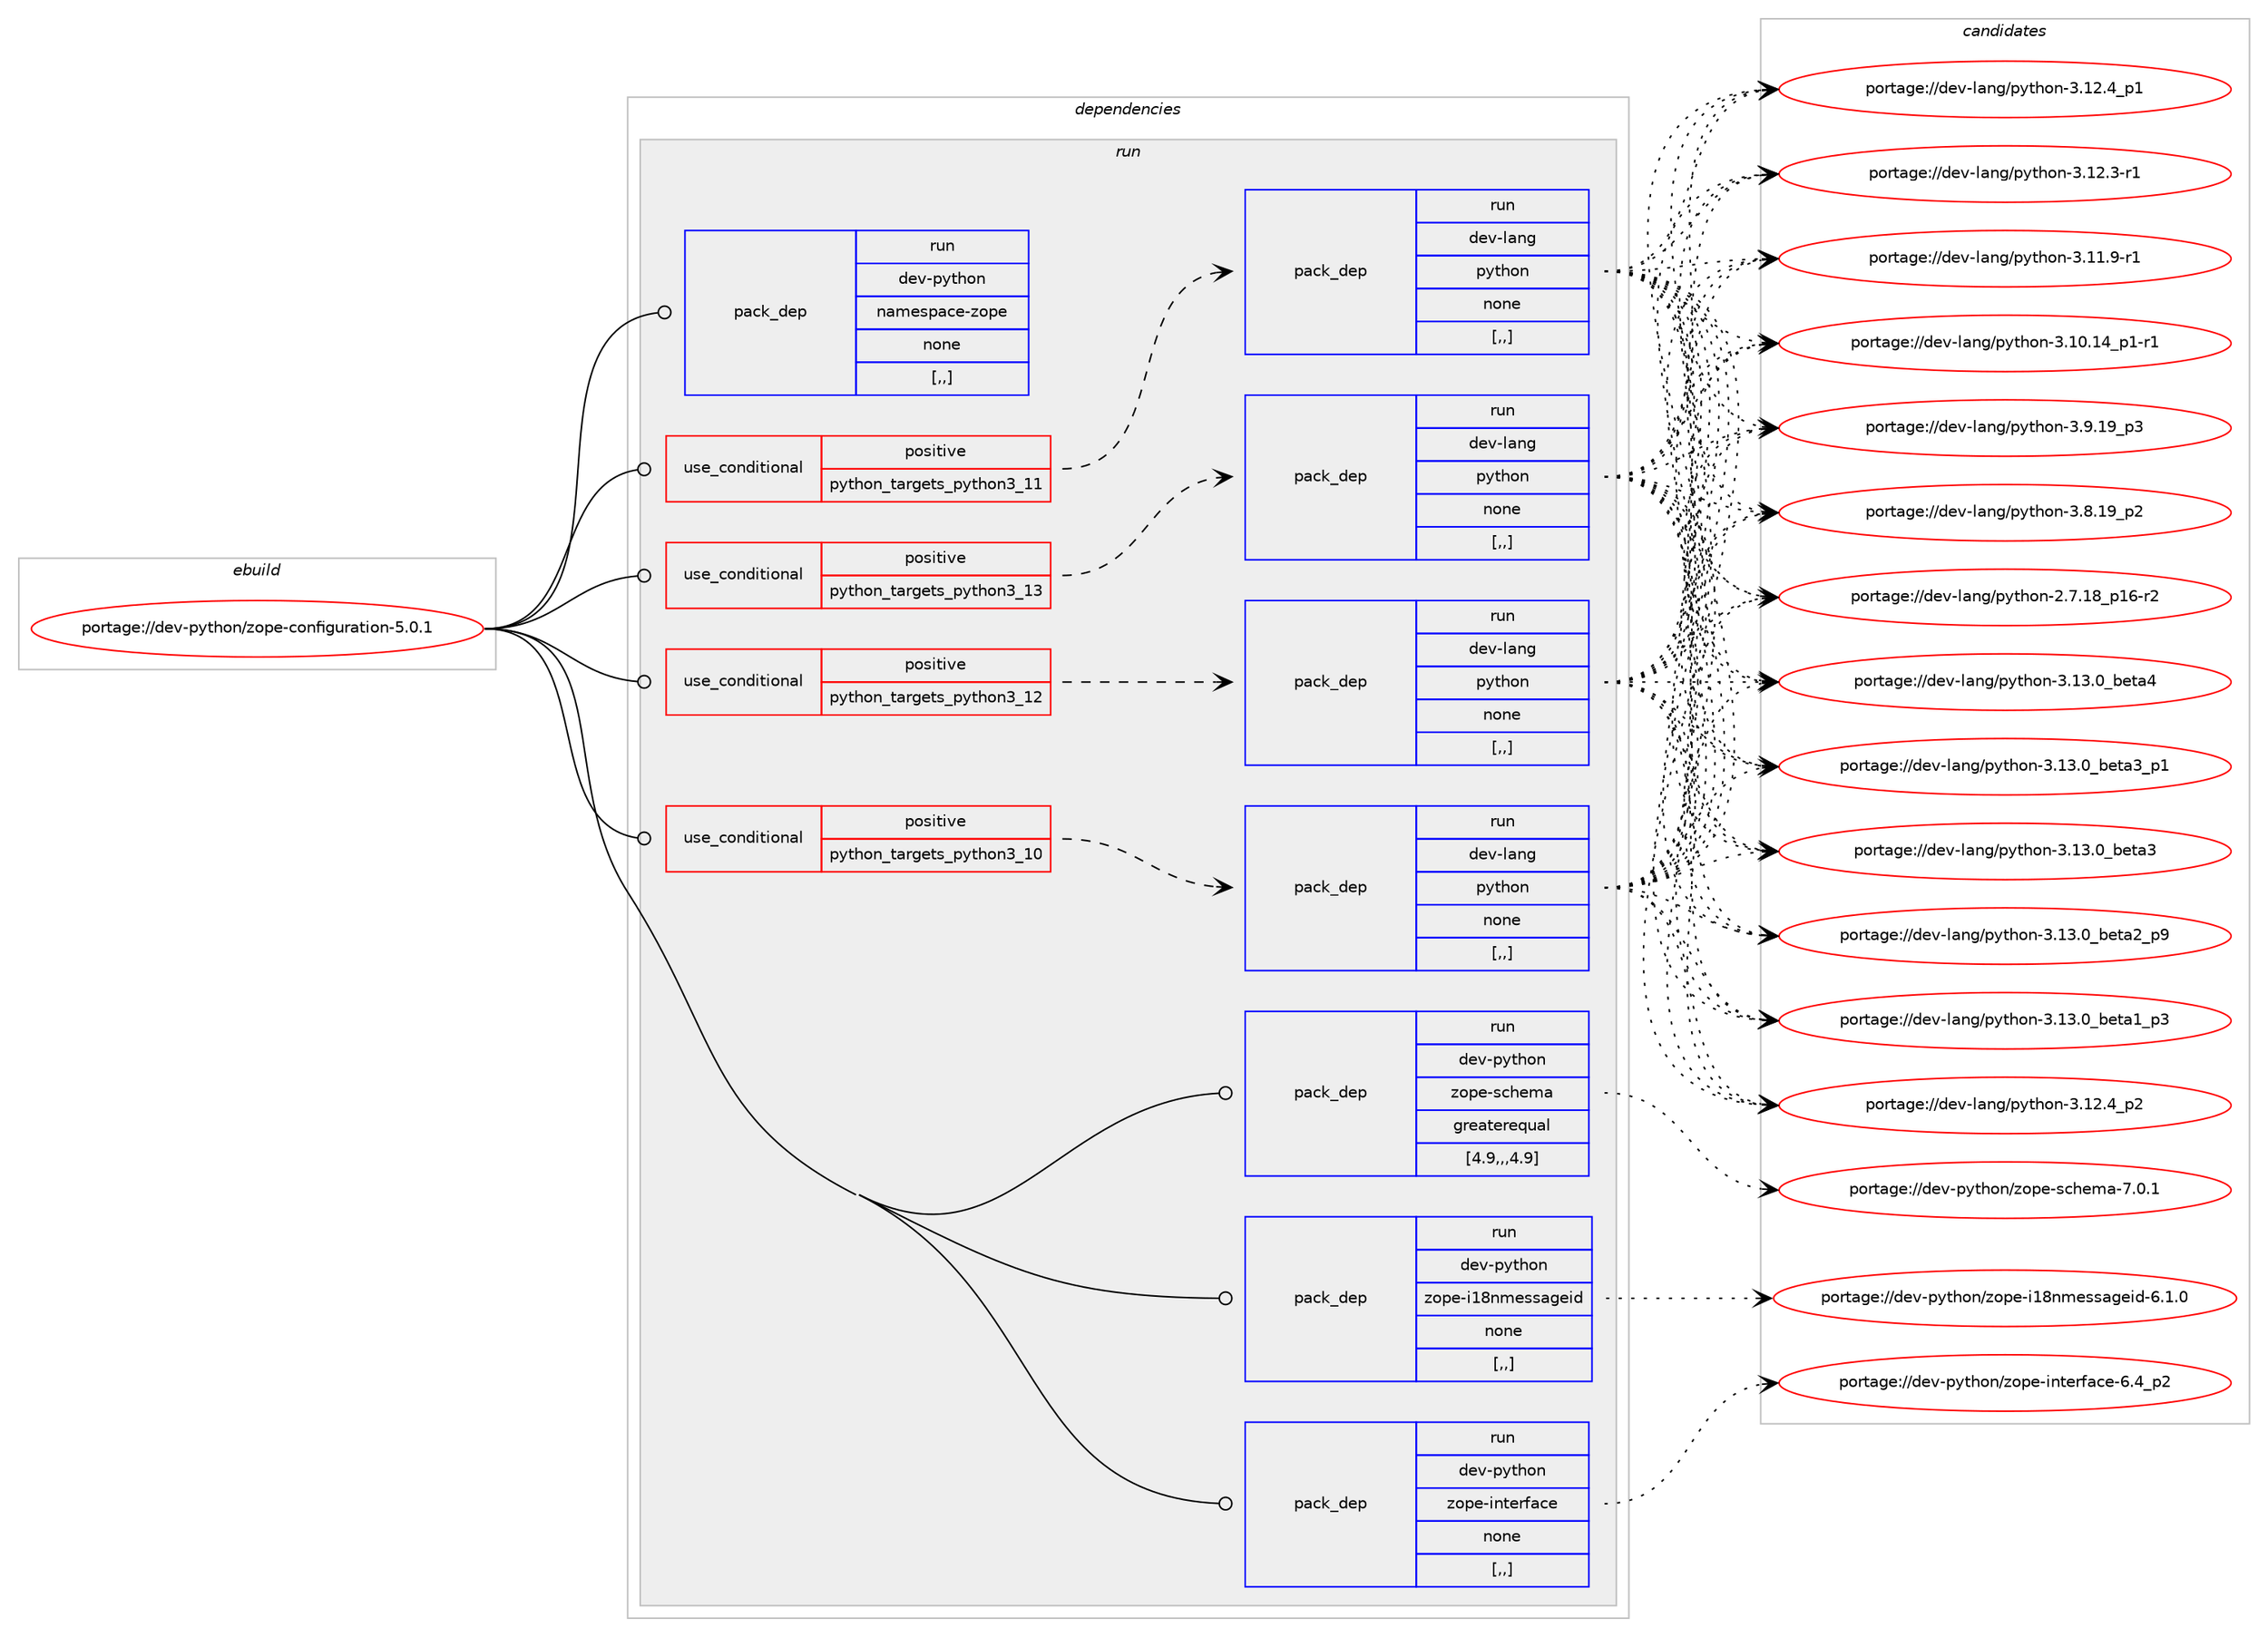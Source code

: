 digraph prolog {

# *************
# Graph options
# *************

newrank=true;
concentrate=true;
compound=true;
graph [rankdir=LR,fontname=Helvetica,fontsize=10,ranksep=1.5];#, ranksep=2.5, nodesep=0.2];
edge  [arrowhead=vee];
node  [fontname=Helvetica,fontsize=10];

# **********
# The ebuild
# **********

subgraph cluster_leftcol {
color=gray;
label=<<i>ebuild</i>>;
id [label="portage://dev-python/zope-configuration-5.0.1", color=red, width=4, href="../dev-python/zope-configuration-5.0.1.svg"];
}

# ****************
# The dependencies
# ****************

subgraph cluster_midcol {
color=gray;
label=<<i>dependencies</i>>;
subgraph cluster_compile {
fillcolor="#eeeeee";
style=filled;
label=<<i>compile</i>>;
}
subgraph cluster_compileandrun {
fillcolor="#eeeeee";
style=filled;
label=<<i>compile and run</i>>;
}
subgraph cluster_run {
fillcolor="#eeeeee";
style=filled;
label=<<i>run</i>>;
subgraph cond41506 {
dependency168198 [label=<<TABLE BORDER="0" CELLBORDER="1" CELLSPACING="0" CELLPADDING="4"><TR><TD ROWSPAN="3" CELLPADDING="10">use_conditional</TD></TR><TR><TD>positive</TD></TR><TR><TD>python_targets_python3_10</TD></TR></TABLE>>, shape=none, color=red];
subgraph pack125419 {
dependency168199 [label=<<TABLE BORDER="0" CELLBORDER="1" CELLSPACING="0" CELLPADDING="4" WIDTH="220"><TR><TD ROWSPAN="6" CELLPADDING="30">pack_dep</TD></TR><TR><TD WIDTH="110">run</TD></TR><TR><TD>dev-lang</TD></TR><TR><TD>python</TD></TR><TR><TD>none</TD></TR><TR><TD>[,,]</TD></TR></TABLE>>, shape=none, color=blue];
}
dependency168198:e -> dependency168199:w [weight=20,style="dashed",arrowhead="vee"];
}
id:e -> dependency168198:w [weight=20,style="solid",arrowhead="odot"];
subgraph cond41507 {
dependency168200 [label=<<TABLE BORDER="0" CELLBORDER="1" CELLSPACING="0" CELLPADDING="4"><TR><TD ROWSPAN="3" CELLPADDING="10">use_conditional</TD></TR><TR><TD>positive</TD></TR><TR><TD>python_targets_python3_11</TD></TR></TABLE>>, shape=none, color=red];
subgraph pack125420 {
dependency168201 [label=<<TABLE BORDER="0" CELLBORDER="1" CELLSPACING="0" CELLPADDING="4" WIDTH="220"><TR><TD ROWSPAN="6" CELLPADDING="30">pack_dep</TD></TR><TR><TD WIDTH="110">run</TD></TR><TR><TD>dev-lang</TD></TR><TR><TD>python</TD></TR><TR><TD>none</TD></TR><TR><TD>[,,]</TD></TR></TABLE>>, shape=none, color=blue];
}
dependency168200:e -> dependency168201:w [weight=20,style="dashed",arrowhead="vee"];
}
id:e -> dependency168200:w [weight=20,style="solid",arrowhead="odot"];
subgraph cond41508 {
dependency168202 [label=<<TABLE BORDER="0" CELLBORDER="1" CELLSPACING="0" CELLPADDING="4"><TR><TD ROWSPAN="3" CELLPADDING="10">use_conditional</TD></TR><TR><TD>positive</TD></TR><TR><TD>python_targets_python3_12</TD></TR></TABLE>>, shape=none, color=red];
subgraph pack125421 {
dependency168203 [label=<<TABLE BORDER="0" CELLBORDER="1" CELLSPACING="0" CELLPADDING="4" WIDTH="220"><TR><TD ROWSPAN="6" CELLPADDING="30">pack_dep</TD></TR><TR><TD WIDTH="110">run</TD></TR><TR><TD>dev-lang</TD></TR><TR><TD>python</TD></TR><TR><TD>none</TD></TR><TR><TD>[,,]</TD></TR></TABLE>>, shape=none, color=blue];
}
dependency168202:e -> dependency168203:w [weight=20,style="dashed",arrowhead="vee"];
}
id:e -> dependency168202:w [weight=20,style="solid",arrowhead="odot"];
subgraph cond41509 {
dependency168204 [label=<<TABLE BORDER="0" CELLBORDER="1" CELLSPACING="0" CELLPADDING="4"><TR><TD ROWSPAN="3" CELLPADDING="10">use_conditional</TD></TR><TR><TD>positive</TD></TR><TR><TD>python_targets_python3_13</TD></TR></TABLE>>, shape=none, color=red];
subgraph pack125422 {
dependency168205 [label=<<TABLE BORDER="0" CELLBORDER="1" CELLSPACING="0" CELLPADDING="4" WIDTH="220"><TR><TD ROWSPAN="6" CELLPADDING="30">pack_dep</TD></TR><TR><TD WIDTH="110">run</TD></TR><TR><TD>dev-lang</TD></TR><TR><TD>python</TD></TR><TR><TD>none</TD></TR><TR><TD>[,,]</TD></TR></TABLE>>, shape=none, color=blue];
}
dependency168204:e -> dependency168205:w [weight=20,style="dashed",arrowhead="vee"];
}
id:e -> dependency168204:w [weight=20,style="solid",arrowhead="odot"];
subgraph pack125423 {
dependency168206 [label=<<TABLE BORDER="0" CELLBORDER="1" CELLSPACING="0" CELLPADDING="4" WIDTH="220"><TR><TD ROWSPAN="6" CELLPADDING="30">pack_dep</TD></TR><TR><TD WIDTH="110">run</TD></TR><TR><TD>dev-python</TD></TR><TR><TD>zope-i18nmessageid</TD></TR><TR><TD>none</TD></TR><TR><TD>[,,]</TD></TR></TABLE>>, shape=none, color=blue];
}
id:e -> dependency168206:w [weight=20,style="solid",arrowhead="odot"];
subgraph pack125424 {
dependency168207 [label=<<TABLE BORDER="0" CELLBORDER="1" CELLSPACING="0" CELLPADDING="4" WIDTH="220"><TR><TD ROWSPAN="6" CELLPADDING="30">pack_dep</TD></TR><TR><TD WIDTH="110">run</TD></TR><TR><TD>dev-python</TD></TR><TR><TD>zope-interface</TD></TR><TR><TD>none</TD></TR><TR><TD>[,,]</TD></TR></TABLE>>, shape=none, color=blue];
}
id:e -> dependency168207:w [weight=20,style="solid",arrowhead="odot"];
subgraph pack125425 {
dependency168208 [label=<<TABLE BORDER="0" CELLBORDER="1" CELLSPACING="0" CELLPADDING="4" WIDTH="220"><TR><TD ROWSPAN="6" CELLPADDING="30">pack_dep</TD></TR><TR><TD WIDTH="110">run</TD></TR><TR><TD>dev-python</TD></TR><TR><TD>zope-schema</TD></TR><TR><TD>greaterequal</TD></TR><TR><TD>[4.9,,,4.9]</TD></TR></TABLE>>, shape=none, color=blue];
}
id:e -> dependency168208:w [weight=20,style="solid",arrowhead="odot"];
subgraph pack125426 {
dependency168209 [label=<<TABLE BORDER="0" CELLBORDER="1" CELLSPACING="0" CELLPADDING="4" WIDTH="220"><TR><TD ROWSPAN="6" CELLPADDING="30">pack_dep</TD></TR><TR><TD WIDTH="110">run</TD></TR><TR><TD>dev-python</TD></TR><TR><TD>namespace-zope</TD></TR><TR><TD>none</TD></TR><TR><TD>[,,]</TD></TR></TABLE>>, shape=none, color=blue];
}
id:e -> dependency168209:w [weight=20,style="solid",arrowhead="odot"];
}
}

# **************
# The candidates
# **************

subgraph cluster_choices {
rank=same;
color=gray;
label=<<i>candidates</i>>;

subgraph choice125419 {
color=black;
nodesep=1;
choice1001011184510897110103471121211161041111104551464951464895981011169752 [label="portage://dev-lang/python-3.13.0_beta4", color=red, width=4,href="../dev-lang/python-3.13.0_beta4.svg"];
choice10010111845108971101034711212111610411111045514649514648959810111697519511249 [label="portage://dev-lang/python-3.13.0_beta3_p1", color=red, width=4,href="../dev-lang/python-3.13.0_beta3_p1.svg"];
choice1001011184510897110103471121211161041111104551464951464895981011169751 [label="portage://dev-lang/python-3.13.0_beta3", color=red, width=4,href="../dev-lang/python-3.13.0_beta3.svg"];
choice10010111845108971101034711212111610411111045514649514648959810111697509511257 [label="portage://dev-lang/python-3.13.0_beta2_p9", color=red, width=4,href="../dev-lang/python-3.13.0_beta2_p9.svg"];
choice10010111845108971101034711212111610411111045514649514648959810111697499511251 [label="portage://dev-lang/python-3.13.0_beta1_p3", color=red, width=4,href="../dev-lang/python-3.13.0_beta1_p3.svg"];
choice100101118451089711010347112121116104111110455146495046529511250 [label="portage://dev-lang/python-3.12.4_p2", color=red, width=4,href="../dev-lang/python-3.12.4_p2.svg"];
choice100101118451089711010347112121116104111110455146495046529511249 [label="portage://dev-lang/python-3.12.4_p1", color=red, width=4,href="../dev-lang/python-3.12.4_p1.svg"];
choice100101118451089711010347112121116104111110455146495046514511449 [label="portage://dev-lang/python-3.12.3-r1", color=red, width=4,href="../dev-lang/python-3.12.3-r1.svg"];
choice100101118451089711010347112121116104111110455146494946574511449 [label="portage://dev-lang/python-3.11.9-r1", color=red, width=4,href="../dev-lang/python-3.11.9-r1.svg"];
choice100101118451089711010347112121116104111110455146494846495295112494511449 [label="portage://dev-lang/python-3.10.14_p1-r1", color=red, width=4,href="../dev-lang/python-3.10.14_p1-r1.svg"];
choice100101118451089711010347112121116104111110455146574649579511251 [label="portage://dev-lang/python-3.9.19_p3", color=red, width=4,href="../dev-lang/python-3.9.19_p3.svg"];
choice100101118451089711010347112121116104111110455146564649579511250 [label="portage://dev-lang/python-3.8.19_p2", color=red, width=4,href="../dev-lang/python-3.8.19_p2.svg"];
choice100101118451089711010347112121116104111110455046554649569511249544511450 [label="portage://dev-lang/python-2.7.18_p16-r2", color=red, width=4,href="../dev-lang/python-2.7.18_p16-r2.svg"];
dependency168199:e -> choice1001011184510897110103471121211161041111104551464951464895981011169752:w [style=dotted,weight="100"];
dependency168199:e -> choice10010111845108971101034711212111610411111045514649514648959810111697519511249:w [style=dotted,weight="100"];
dependency168199:e -> choice1001011184510897110103471121211161041111104551464951464895981011169751:w [style=dotted,weight="100"];
dependency168199:e -> choice10010111845108971101034711212111610411111045514649514648959810111697509511257:w [style=dotted,weight="100"];
dependency168199:e -> choice10010111845108971101034711212111610411111045514649514648959810111697499511251:w [style=dotted,weight="100"];
dependency168199:e -> choice100101118451089711010347112121116104111110455146495046529511250:w [style=dotted,weight="100"];
dependency168199:e -> choice100101118451089711010347112121116104111110455146495046529511249:w [style=dotted,weight="100"];
dependency168199:e -> choice100101118451089711010347112121116104111110455146495046514511449:w [style=dotted,weight="100"];
dependency168199:e -> choice100101118451089711010347112121116104111110455146494946574511449:w [style=dotted,weight="100"];
dependency168199:e -> choice100101118451089711010347112121116104111110455146494846495295112494511449:w [style=dotted,weight="100"];
dependency168199:e -> choice100101118451089711010347112121116104111110455146574649579511251:w [style=dotted,weight="100"];
dependency168199:e -> choice100101118451089711010347112121116104111110455146564649579511250:w [style=dotted,weight="100"];
dependency168199:e -> choice100101118451089711010347112121116104111110455046554649569511249544511450:w [style=dotted,weight="100"];
}
subgraph choice125420 {
color=black;
nodesep=1;
choice1001011184510897110103471121211161041111104551464951464895981011169752 [label="portage://dev-lang/python-3.13.0_beta4", color=red, width=4,href="../dev-lang/python-3.13.0_beta4.svg"];
choice10010111845108971101034711212111610411111045514649514648959810111697519511249 [label="portage://dev-lang/python-3.13.0_beta3_p1", color=red, width=4,href="../dev-lang/python-3.13.0_beta3_p1.svg"];
choice1001011184510897110103471121211161041111104551464951464895981011169751 [label="portage://dev-lang/python-3.13.0_beta3", color=red, width=4,href="../dev-lang/python-3.13.0_beta3.svg"];
choice10010111845108971101034711212111610411111045514649514648959810111697509511257 [label="portage://dev-lang/python-3.13.0_beta2_p9", color=red, width=4,href="../dev-lang/python-3.13.0_beta2_p9.svg"];
choice10010111845108971101034711212111610411111045514649514648959810111697499511251 [label="portage://dev-lang/python-3.13.0_beta1_p3", color=red, width=4,href="../dev-lang/python-3.13.0_beta1_p3.svg"];
choice100101118451089711010347112121116104111110455146495046529511250 [label="portage://dev-lang/python-3.12.4_p2", color=red, width=4,href="../dev-lang/python-3.12.4_p2.svg"];
choice100101118451089711010347112121116104111110455146495046529511249 [label="portage://dev-lang/python-3.12.4_p1", color=red, width=4,href="../dev-lang/python-3.12.4_p1.svg"];
choice100101118451089711010347112121116104111110455146495046514511449 [label="portage://dev-lang/python-3.12.3-r1", color=red, width=4,href="../dev-lang/python-3.12.3-r1.svg"];
choice100101118451089711010347112121116104111110455146494946574511449 [label="portage://dev-lang/python-3.11.9-r1", color=red, width=4,href="../dev-lang/python-3.11.9-r1.svg"];
choice100101118451089711010347112121116104111110455146494846495295112494511449 [label="portage://dev-lang/python-3.10.14_p1-r1", color=red, width=4,href="../dev-lang/python-3.10.14_p1-r1.svg"];
choice100101118451089711010347112121116104111110455146574649579511251 [label="portage://dev-lang/python-3.9.19_p3", color=red, width=4,href="../dev-lang/python-3.9.19_p3.svg"];
choice100101118451089711010347112121116104111110455146564649579511250 [label="portage://dev-lang/python-3.8.19_p2", color=red, width=4,href="../dev-lang/python-3.8.19_p2.svg"];
choice100101118451089711010347112121116104111110455046554649569511249544511450 [label="portage://dev-lang/python-2.7.18_p16-r2", color=red, width=4,href="../dev-lang/python-2.7.18_p16-r2.svg"];
dependency168201:e -> choice1001011184510897110103471121211161041111104551464951464895981011169752:w [style=dotted,weight="100"];
dependency168201:e -> choice10010111845108971101034711212111610411111045514649514648959810111697519511249:w [style=dotted,weight="100"];
dependency168201:e -> choice1001011184510897110103471121211161041111104551464951464895981011169751:w [style=dotted,weight="100"];
dependency168201:e -> choice10010111845108971101034711212111610411111045514649514648959810111697509511257:w [style=dotted,weight="100"];
dependency168201:e -> choice10010111845108971101034711212111610411111045514649514648959810111697499511251:w [style=dotted,weight="100"];
dependency168201:e -> choice100101118451089711010347112121116104111110455146495046529511250:w [style=dotted,weight="100"];
dependency168201:e -> choice100101118451089711010347112121116104111110455146495046529511249:w [style=dotted,weight="100"];
dependency168201:e -> choice100101118451089711010347112121116104111110455146495046514511449:w [style=dotted,weight="100"];
dependency168201:e -> choice100101118451089711010347112121116104111110455146494946574511449:w [style=dotted,weight="100"];
dependency168201:e -> choice100101118451089711010347112121116104111110455146494846495295112494511449:w [style=dotted,weight="100"];
dependency168201:e -> choice100101118451089711010347112121116104111110455146574649579511251:w [style=dotted,weight="100"];
dependency168201:e -> choice100101118451089711010347112121116104111110455146564649579511250:w [style=dotted,weight="100"];
dependency168201:e -> choice100101118451089711010347112121116104111110455046554649569511249544511450:w [style=dotted,weight="100"];
}
subgraph choice125421 {
color=black;
nodesep=1;
choice1001011184510897110103471121211161041111104551464951464895981011169752 [label="portage://dev-lang/python-3.13.0_beta4", color=red, width=4,href="../dev-lang/python-3.13.0_beta4.svg"];
choice10010111845108971101034711212111610411111045514649514648959810111697519511249 [label="portage://dev-lang/python-3.13.0_beta3_p1", color=red, width=4,href="../dev-lang/python-3.13.0_beta3_p1.svg"];
choice1001011184510897110103471121211161041111104551464951464895981011169751 [label="portage://dev-lang/python-3.13.0_beta3", color=red, width=4,href="../dev-lang/python-3.13.0_beta3.svg"];
choice10010111845108971101034711212111610411111045514649514648959810111697509511257 [label="portage://dev-lang/python-3.13.0_beta2_p9", color=red, width=4,href="../dev-lang/python-3.13.0_beta2_p9.svg"];
choice10010111845108971101034711212111610411111045514649514648959810111697499511251 [label="portage://dev-lang/python-3.13.0_beta1_p3", color=red, width=4,href="../dev-lang/python-3.13.0_beta1_p3.svg"];
choice100101118451089711010347112121116104111110455146495046529511250 [label="portage://dev-lang/python-3.12.4_p2", color=red, width=4,href="../dev-lang/python-3.12.4_p2.svg"];
choice100101118451089711010347112121116104111110455146495046529511249 [label="portage://dev-lang/python-3.12.4_p1", color=red, width=4,href="../dev-lang/python-3.12.4_p1.svg"];
choice100101118451089711010347112121116104111110455146495046514511449 [label="portage://dev-lang/python-3.12.3-r1", color=red, width=4,href="../dev-lang/python-3.12.3-r1.svg"];
choice100101118451089711010347112121116104111110455146494946574511449 [label="portage://dev-lang/python-3.11.9-r1", color=red, width=4,href="../dev-lang/python-3.11.9-r1.svg"];
choice100101118451089711010347112121116104111110455146494846495295112494511449 [label="portage://dev-lang/python-3.10.14_p1-r1", color=red, width=4,href="../dev-lang/python-3.10.14_p1-r1.svg"];
choice100101118451089711010347112121116104111110455146574649579511251 [label="portage://dev-lang/python-3.9.19_p3", color=red, width=4,href="../dev-lang/python-3.9.19_p3.svg"];
choice100101118451089711010347112121116104111110455146564649579511250 [label="portage://dev-lang/python-3.8.19_p2", color=red, width=4,href="../dev-lang/python-3.8.19_p2.svg"];
choice100101118451089711010347112121116104111110455046554649569511249544511450 [label="portage://dev-lang/python-2.7.18_p16-r2", color=red, width=4,href="../dev-lang/python-2.7.18_p16-r2.svg"];
dependency168203:e -> choice1001011184510897110103471121211161041111104551464951464895981011169752:w [style=dotted,weight="100"];
dependency168203:e -> choice10010111845108971101034711212111610411111045514649514648959810111697519511249:w [style=dotted,weight="100"];
dependency168203:e -> choice1001011184510897110103471121211161041111104551464951464895981011169751:w [style=dotted,weight="100"];
dependency168203:e -> choice10010111845108971101034711212111610411111045514649514648959810111697509511257:w [style=dotted,weight="100"];
dependency168203:e -> choice10010111845108971101034711212111610411111045514649514648959810111697499511251:w [style=dotted,weight="100"];
dependency168203:e -> choice100101118451089711010347112121116104111110455146495046529511250:w [style=dotted,weight="100"];
dependency168203:e -> choice100101118451089711010347112121116104111110455146495046529511249:w [style=dotted,weight="100"];
dependency168203:e -> choice100101118451089711010347112121116104111110455146495046514511449:w [style=dotted,weight="100"];
dependency168203:e -> choice100101118451089711010347112121116104111110455146494946574511449:w [style=dotted,weight="100"];
dependency168203:e -> choice100101118451089711010347112121116104111110455146494846495295112494511449:w [style=dotted,weight="100"];
dependency168203:e -> choice100101118451089711010347112121116104111110455146574649579511251:w [style=dotted,weight="100"];
dependency168203:e -> choice100101118451089711010347112121116104111110455146564649579511250:w [style=dotted,weight="100"];
dependency168203:e -> choice100101118451089711010347112121116104111110455046554649569511249544511450:w [style=dotted,weight="100"];
}
subgraph choice125422 {
color=black;
nodesep=1;
choice1001011184510897110103471121211161041111104551464951464895981011169752 [label="portage://dev-lang/python-3.13.0_beta4", color=red, width=4,href="../dev-lang/python-3.13.0_beta4.svg"];
choice10010111845108971101034711212111610411111045514649514648959810111697519511249 [label="portage://dev-lang/python-3.13.0_beta3_p1", color=red, width=4,href="../dev-lang/python-3.13.0_beta3_p1.svg"];
choice1001011184510897110103471121211161041111104551464951464895981011169751 [label="portage://dev-lang/python-3.13.0_beta3", color=red, width=4,href="../dev-lang/python-3.13.0_beta3.svg"];
choice10010111845108971101034711212111610411111045514649514648959810111697509511257 [label="portage://dev-lang/python-3.13.0_beta2_p9", color=red, width=4,href="../dev-lang/python-3.13.0_beta2_p9.svg"];
choice10010111845108971101034711212111610411111045514649514648959810111697499511251 [label="portage://dev-lang/python-3.13.0_beta1_p3", color=red, width=4,href="../dev-lang/python-3.13.0_beta1_p3.svg"];
choice100101118451089711010347112121116104111110455146495046529511250 [label="portage://dev-lang/python-3.12.4_p2", color=red, width=4,href="../dev-lang/python-3.12.4_p2.svg"];
choice100101118451089711010347112121116104111110455146495046529511249 [label="portage://dev-lang/python-3.12.4_p1", color=red, width=4,href="../dev-lang/python-3.12.4_p1.svg"];
choice100101118451089711010347112121116104111110455146495046514511449 [label="portage://dev-lang/python-3.12.3-r1", color=red, width=4,href="../dev-lang/python-3.12.3-r1.svg"];
choice100101118451089711010347112121116104111110455146494946574511449 [label="portage://dev-lang/python-3.11.9-r1", color=red, width=4,href="../dev-lang/python-3.11.9-r1.svg"];
choice100101118451089711010347112121116104111110455146494846495295112494511449 [label="portage://dev-lang/python-3.10.14_p1-r1", color=red, width=4,href="../dev-lang/python-3.10.14_p1-r1.svg"];
choice100101118451089711010347112121116104111110455146574649579511251 [label="portage://dev-lang/python-3.9.19_p3", color=red, width=4,href="../dev-lang/python-3.9.19_p3.svg"];
choice100101118451089711010347112121116104111110455146564649579511250 [label="portage://dev-lang/python-3.8.19_p2", color=red, width=4,href="../dev-lang/python-3.8.19_p2.svg"];
choice100101118451089711010347112121116104111110455046554649569511249544511450 [label="portage://dev-lang/python-2.7.18_p16-r2", color=red, width=4,href="../dev-lang/python-2.7.18_p16-r2.svg"];
dependency168205:e -> choice1001011184510897110103471121211161041111104551464951464895981011169752:w [style=dotted,weight="100"];
dependency168205:e -> choice10010111845108971101034711212111610411111045514649514648959810111697519511249:w [style=dotted,weight="100"];
dependency168205:e -> choice1001011184510897110103471121211161041111104551464951464895981011169751:w [style=dotted,weight="100"];
dependency168205:e -> choice10010111845108971101034711212111610411111045514649514648959810111697509511257:w [style=dotted,weight="100"];
dependency168205:e -> choice10010111845108971101034711212111610411111045514649514648959810111697499511251:w [style=dotted,weight="100"];
dependency168205:e -> choice100101118451089711010347112121116104111110455146495046529511250:w [style=dotted,weight="100"];
dependency168205:e -> choice100101118451089711010347112121116104111110455146495046529511249:w [style=dotted,weight="100"];
dependency168205:e -> choice100101118451089711010347112121116104111110455146495046514511449:w [style=dotted,weight="100"];
dependency168205:e -> choice100101118451089711010347112121116104111110455146494946574511449:w [style=dotted,weight="100"];
dependency168205:e -> choice100101118451089711010347112121116104111110455146494846495295112494511449:w [style=dotted,weight="100"];
dependency168205:e -> choice100101118451089711010347112121116104111110455146574649579511251:w [style=dotted,weight="100"];
dependency168205:e -> choice100101118451089711010347112121116104111110455146564649579511250:w [style=dotted,weight="100"];
dependency168205:e -> choice100101118451089711010347112121116104111110455046554649569511249544511450:w [style=dotted,weight="100"];
}
subgraph choice125423 {
color=black;
nodesep=1;
choice100101118451121211161041111104712211111210145105495611010910111511597103101105100455446494648 [label="portage://dev-python/zope-i18nmessageid-6.1.0", color=red, width=4,href="../dev-python/zope-i18nmessageid-6.1.0.svg"];
dependency168206:e -> choice100101118451121211161041111104712211111210145105495611010910111511597103101105100455446494648:w [style=dotted,weight="100"];
}
subgraph choice125424 {
color=black;
nodesep=1;
choice1001011184511212111610411111047122111112101451051101161011141029799101455446529511250 [label="portage://dev-python/zope-interface-6.4_p2", color=red, width=4,href="../dev-python/zope-interface-6.4_p2.svg"];
dependency168207:e -> choice1001011184511212111610411111047122111112101451051101161011141029799101455446529511250:w [style=dotted,weight="100"];
}
subgraph choice125425 {
color=black;
nodesep=1;
choice1001011184511212111610411111047122111112101451159910410110997455546484649 [label="portage://dev-python/zope-schema-7.0.1", color=red, width=4,href="../dev-python/zope-schema-7.0.1.svg"];
dependency168208:e -> choice1001011184511212111610411111047122111112101451159910410110997455546484649:w [style=dotted,weight="100"];
}
subgraph choice125426 {
color=black;
nodesep=1;
}
}

}
